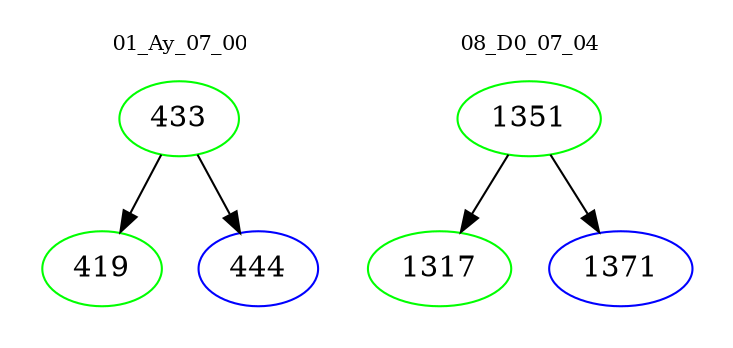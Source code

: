 digraph{
subgraph cluster_0 {
color = white
label = "01_Ay_07_00";
fontsize=10;
T0_433 [label="433", color="green"]
T0_433 -> T0_419 [color="black"]
T0_419 [label="419", color="green"]
T0_433 -> T0_444 [color="black"]
T0_444 [label="444", color="blue"]
}
subgraph cluster_1 {
color = white
label = "08_D0_07_04";
fontsize=10;
T1_1351 [label="1351", color="green"]
T1_1351 -> T1_1317 [color="black"]
T1_1317 [label="1317", color="green"]
T1_1351 -> T1_1371 [color="black"]
T1_1371 [label="1371", color="blue"]
}
}
